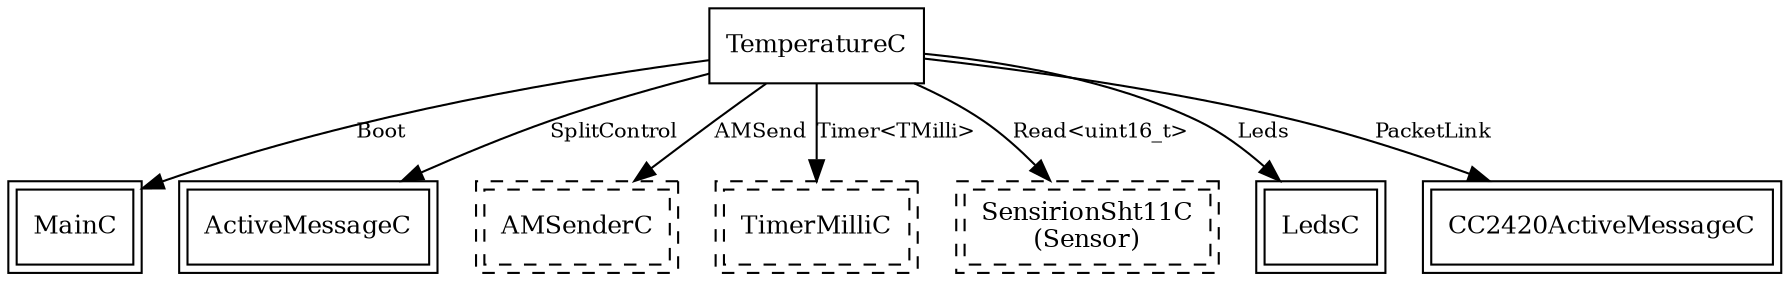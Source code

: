 digraph "TemperatureAppC" {
  "TemperatureC" [fontsize=12, shape=box, URL="../chtml/TemperatureC.html"];
  "MainC" [fontsize=12, shape=box,peripheries=2, URL="../chtml/tos.system.MainC.html"];
  "TemperatureC" [fontsize=12, shape=box, URL="../chtml/TemperatureC.html"];
  "ActiveMessageC" [fontsize=12, shape=box,peripheries=2, URL="../chtml/tos.platforms.telosa.ActiveMessageC.html"];
  "TemperatureC" [fontsize=12, shape=box, URL="../chtml/TemperatureC.html"];
  "TemperatureAppC.AMSenderC" [fontsize=12, shape=box,peripheries=2, style=dashed, label="AMSenderC", URL="../chtml/tos.system.AMSenderC.html"];
  "TemperatureC" [fontsize=12, shape=box, URL="../chtml/TemperatureC.html"];
  "TemperatureC" [fontsize=12, shape=box, URL="../chtml/TemperatureC.html"];
  "TemperatureAppC.TimerMilliC" [fontsize=12, shape=box,peripheries=2, style=dashed, label="TimerMilliC", URL="../chtml/tos.system.TimerMilliC.html"];
  "TemperatureC" [fontsize=12, shape=box, URL="../chtml/TemperatureC.html"];
  "TemperatureAppC.Sensor" [fontsize=12, shape=box,peripheries=2, style=dashed, label="SensirionSht11C\n(Sensor)", URL="../chtml/tos.platforms.telosa.chips.sht11.SensirionSht11C.html"];
  "TemperatureC" [fontsize=12, shape=box, URL="../chtml/TemperatureC.html"];
  "LedsC" [fontsize=12, shape=box,peripheries=2, URL="../chtml/tos.system.LedsC.html"];
  "TemperatureC" [fontsize=12, shape=box, URL="../chtml/TemperatureC.html"];
  "CC2420ActiveMessageC" [fontsize=12, shape=box,peripheries=2, URL="../chtml/tos.chips.cc2420.CC2420ActiveMessageC.html"];
  "TemperatureC" -> "MainC" [label="Boot", URL="../ihtml/tos.interfaces.Boot.html", fontsize=10];
  "TemperatureC" -> "ActiveMessageC" [label="SplitControl", URL="../ihtml/tos.interfaces.SplitControl.html", fontsize=10];
  "TemperatureC" -> "TemperatureAppC.AMSenderC" [label="AMSend", URL="../ihtml/tos.interfaces.AMSend.html", fontsize=10];
  "TemperatureC" -> "TemperatureAppC.TimerMilliC" [label="Timer<TMilli>", URL="../ihtml/tos.lib.timer.Timer.html", fontsize=10];
  "TemperatureC" -> "TemperatureAppC.Sensor" [label="Read<uint16_t>", URL="../ihtml/tos.interfaces.Read.html", fontsize=10];
  "TemperatureC" -> "LedsC" [label="Leds", URL="../ihtml/tos.interfaces.Leds.html", fontsize=10];
  "TemperatureC" -> "CC2420ActiveMessageC" [label="PacketLink", URL="../ihtml/tos.interfaces.PacketLink.html", fontsize=10];
}
